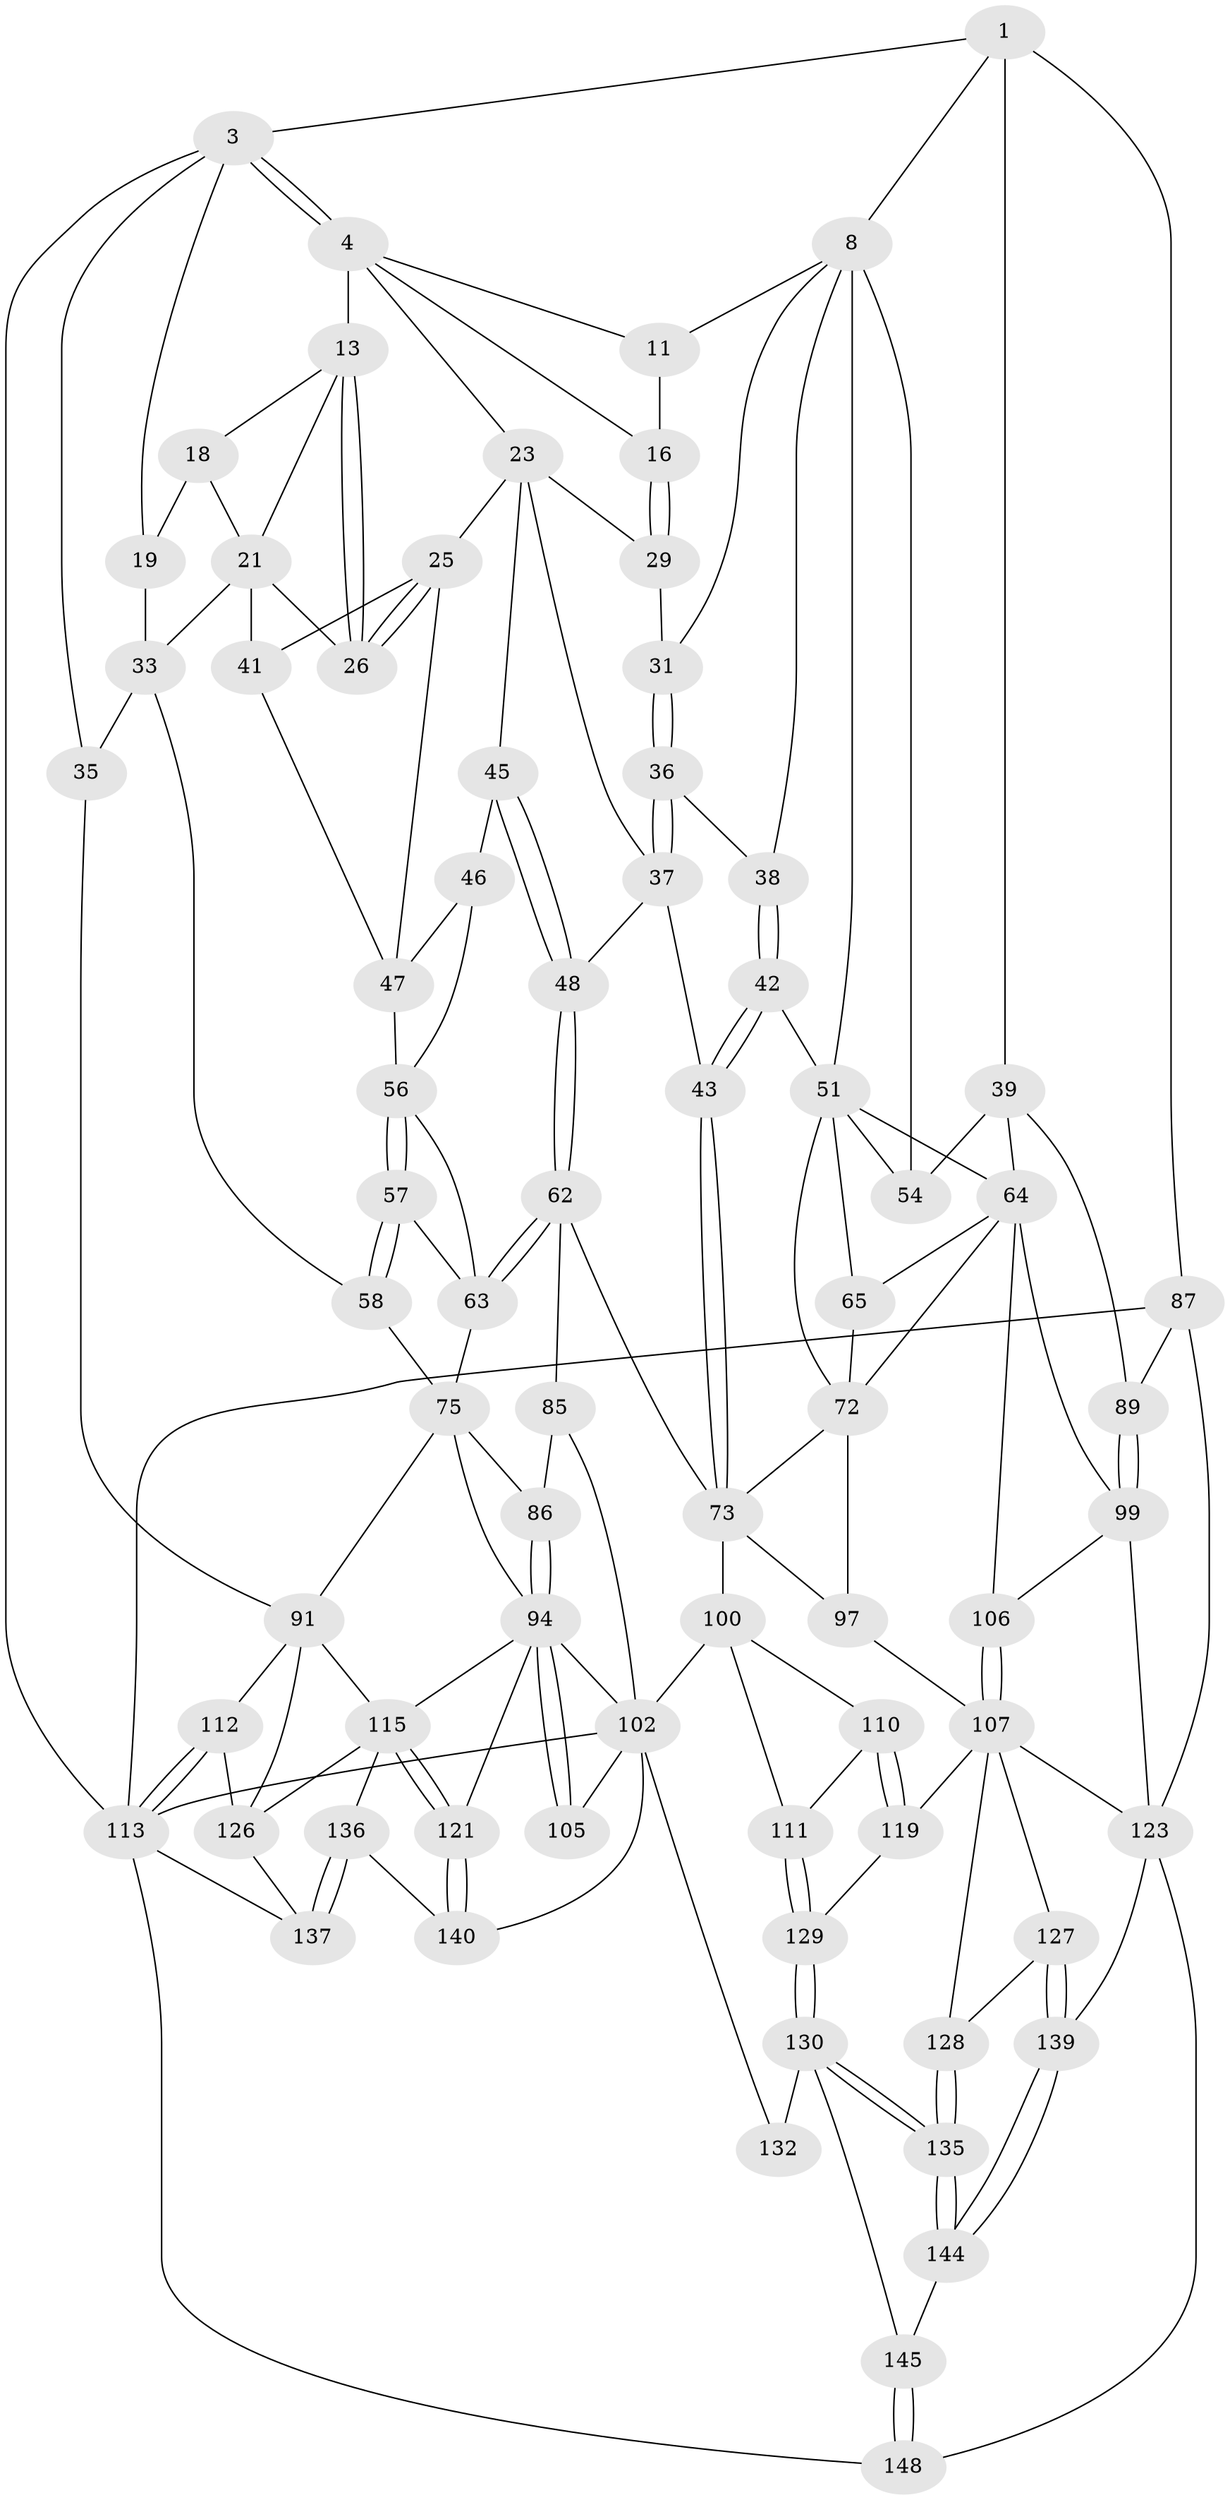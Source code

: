 // original degree distribution, {3: 0.013333333333333334, 6: 0.19333333333333333, 4: 0.20666666666666667, 5: 0.5866666666666667}
// Generated by graph-tools (version 1.1) at 2025/17/03/09/25 04:17:21]
// undirected, 75 vertices, 171 edges
graph export_dot {
graph [start="1"]
  node [color=gray90,style=filled];
  1 [pos="+1+0",super="+2+7"];
  3 [pos="+0+0",super="+20"];
  4 [pos="+0.07557630564229145+0",super="+5"];
  8 [pos="+0.8158824168039696+0.15554252275265767",super="+9+50"];
  11 [pos="+0.6633105763827274+0.0009109818338337683"];
  13 [pos="+0.27750320867585204+0.0670306430884863",super="+14"];
  16 [pos="+0.5616543739220559+0.08875917996756011"];
  18 [pos="+0.10109004319176354+0.04966017558398918",super="+22"];
  19 [pos="+0.04611965356118074+0.08981284578160655",super="+28"];
  21 [pos="+0.18075475947551684+0.1340387939261953",super="+27"];
  23 [pos="+0.42403880714738773+0.17276898609691782",super="+30+24"];
  25 [pos="+0.2979918412835346+0.19328689626644543",super="+40"];
  26 [pos="+0.28558524362240895+0.1786965759007767"];
  29 [pos="+0.5691216828176013+0.1449072450239124"];
  31 [pos="+0.586300990908027+0.1514951137854074"];
  33 [pos="+0.03640835833850677+0.2855101428839998",super="+34"];
  35 [pos="+0+0.3768648216038503"];
  36 [pos="+0.6361051060537745+0.20866649322057657"];
  37 [pos="+0.5013366277142907+0.30367715111782956",super="+44"];
  38 [pos="+0.653060997134635+0.21507414953586043"];
  39 [pos="+1+0.030355737632290613",super="+53"];
  41 [pos="+0.19549153015470144+0.2590624120701311"];
  42 [pos="+0.6574149179371439+0.36714794046562516"];
  43 [pos="+0.6011753360419078+0.40318615961704485"];
  45 [pos="+0.3426644847073307+0.32704425598043135"];
  46 [pos="+0.263157187779524+0.3295542873014197"];
  47 [pos="+0.25559084298503393+0.3281324640755413",super="+49"];
  48 [pos="+0.41034893837359127+0.4259973815862098"];
  51 [pos="+0.8043664778864755+0.3010444559947673",super="+59+52"];
  54 [pos="+1+0.26188224014943756"];
  56 [pos="+0.19579934024120196+0.3782247749873497",super="+61"];
  57 [pos="+0.17514480863439455+0.3948442215870599",super="+71"];
  58 [pos="+0.11687727805507003+0.3965333034443185"];
  62 [pos="+0.4050561668622122+0.43526784258824847",super="+79"];
  63 [pos="+0.3747934748410415+0.4426038793916676",super="+69"];
  64 [pos="+0.8701871184586535+0.4455544475431359",super="+68"];
  65 [pos="+0.8669548315807113+0.44437219463828886"];
  72 [pos="+0.7111789517490539+0.5315537907875154",super="+81"];
  73 [pos="+0.631210276885916+0.5217206428568866",super="+77"];
  75 [pos="+0.22268251652918183+0.535875864416808",super="+80+76"];
  85 [pos="+0.4111378568468309+0.5984965977001242"];
  86 [pos="+0.305275463872859+0.622040999830568"];
  87 [pos="+1+1",super="+88"];
  89 [pos="+1+0.6515026841462416"];
  91 [pos="+0.036072323918930595+0.6000199881940669",super="+92"];
  94 [pos="+0.29168668132380593+0.6420680068201793",super="+95"];
  97 [pos="+0.7393743998142853+0.6792074122107462"];
  99 [pos="+0.9469121643693191+0.6155868764367882",super="+109"];
  100 [pos="+0.5765594086935812+0.6255941694760065",super="+101+104"];
  102 [pos="+0.451667297023088+0.7476794703198868",super="+103+133"];
  105 [pos="+0.3324364737979894+0.7283119425439342"];
  106 [pos="+0.8443834935278988+0.7001231410497507"];
  107 [pos="+0.8086105411592672+0.7337079356457062",super="+124+108"];
  110 [pos="+0.6337075464771792+0.7304555830369917"];
  111 [pos="+0.5331105529157903+0.73619068935187"];
  112 [pos="+0+0.7432637791199691"];
  113 [pos="+0+1",super="+147+114"];
  115 [pos="+0.10003027597473085+0.7793089650032771",super="+116"];
  119 [pos="+0.6879032011035031+0.7653388943017156"];
  121 [pos="+0.195009455493694+0.7965760981421579"];
  123 [pos="+0.9013230406761162+0.7738244635663023",super="+125"];
  126 [pos="+0.07495815250169918+0.7844488810055371",super="+134"];
  127 [pos="+0.8515514380861897+0.8506584489530551"];
  128 [pos="+0.7167059941864395+0.8696409857113218"];
  129 [pos="+0.5667769733192973+0.7801657895507035"];
  130 [pos="+0.5909723151725634+0.8269199060242375",super="+131"];
  132 [pos="+0.4479061791091187+0.8711538265486968"];
  135 [pos="+0.7147159462756868+0.8726139714722134"];
  136 [pos="+0.09551864544813385+0.8496268972640597"];
  137 [pos="+0.024278348210089618+0.8959834077137573"];
  139 [pos="+1+1"];
  140 [pos="+0.15096461887007412+0.8834536982568857"];
  144 [pos="+0.7125066406239758+0.8848867003014668"];
  145 [pos="+0.6256130218535498+1"];
  148 [pos="+0.6150135169728556+1"];
  1 -- 3;
  1 -- 39 [weight=2];
  1 -- 87;
  1 -- 8;
  3 -- 4;
  3 -- 4;
  3 -- 19;
  3 -- 35;
  3 -- 113;
  4 -- 16;
  4 -- 23;
  4 -- 11;
  4 -- 13 [weight=2];
  8 -- 11;
  8 -- 38;
  8 -- 31;
  8 -- 51 [weight=2];
  8 -- 54;
  11 -- 16;
  13 -- 26;
  13 -- 26;
  13 -- 18;
  13 -- 21;
  16 -- 29;
  16 -- 29;
  18 -- 19 [weight=2];
  18 -- 21;
  19 -- 33;
  21 -- 33;
  21 -- 26;
  21 -- 41;
  23 -- 37;
  23 -- 29;
  23 -- 25;
  23 -- 45;
  25 -- 26;
  25 -- 26;
  25 -- 47;
  25 -- 41;
  29 -- 31;
  31 -- 36;
  31 -- 36;
  33 -- 58;
  33 -- 35;
  35 -- 91;
  36 -- 37;
  36 -- 37;
  36 -- 38;
  37 -- 48;
  37 -- 43;
  38 -- 42;
  38 -- 42;
  39 -- 89;
  39 -- 54;
  39 -- 64;
  41 -- 47;
  42 -- 43;
  42 -- 43;
  42 -- 51;
  43 -- 73;
  43 -- 73;
  45 -- 46;
  45 -- 48;
  45 -- 48;
  46 -- 47;
  46 -- 56;
  47 -- 56;
  48 -- 62;
  48 -- 62;
  51 -- 64;
  51 -- 54;
  51 -- 72;
  51 -- 65;
  56 -- 57;
  56 -- 57;
  56 -- 63;
  57 -- 58;
  57 -- 58;
  57 -- 63 [weight=2];
  58 -- 75;
  62 -- 63;
  62 -- 63;
  62 -- 85;
  62 -- 73;
  63 -- 75 [weight=2];
  64 -- 65;
  64 -- 99;
  64 -- 72;
  64 -- 106;
  65 -- 72;
  72 -- 73;
  72 -- 97;
  73 -- 100 [weight=2];
  73 -- 97;
  75 -- 86;
  75 -- 91;
  75 -- 94;
  85 -- 86;
  85 -- 102;
  86 -- 94;
  86 -- 94;
  87 -- 89;
  87 -- 123 [weight=2];
  87 -- 113;
  89 -- 99;
  89 -- 99;
  91 -- 112;
  91 -- 126;
  91 -- 115;
  94 -- 105 [weight=2];
  94 -- 105;
  94 -- 121;
  94 -- 115;
  94 -- 102;
  97 -- 107;
  99 -- 123;
  99 -- 106;
  100 -- 102;
  100 -- 111;
  100 -- 110;
  102 -- 105;
  102 -- 113 [weight=2];
  102 -- 132;
  102 -- 140;
  106 -- 107;
  106 -- 107;
  107 -- 123;
  107 -- 127;
  107 -- 128;
  107 -- 119;
  110 -- 111;
  110 -- 119;
  110 -- 119;
  111 -- 129;
  111 -- 129;
  112 -- 113;
  112 -- 113;
  112 -- 126;
  113 -- 137;
  113 -- 148;
  115 -- 121;
  115 -- 121;
  115 -- 136;
  115 -- 126;
  119 -- 129;
  121 -- 140;
  121 -- 140;
  123 -- 148;
  123 -- 139;
  126 -- 137;
  127 -- 128;
  127 -- 139;
  127 -- 139;
  128 -- 135;
  128 -- 135;
  129 -- 130;
  129 -- 130;
  130 -- 135;
  130 -- 135;
  130 -- 145;
  130 -- 132 [weight=2];
  135 -- 144;
  135 -- 144;
  136 -- 137;
  136 -- 137;
  136 -- 140;
  139 -- 144;
  139 -- 144;
  144 -- 145;
  145 -- 148;
  145 -- 148;
}
